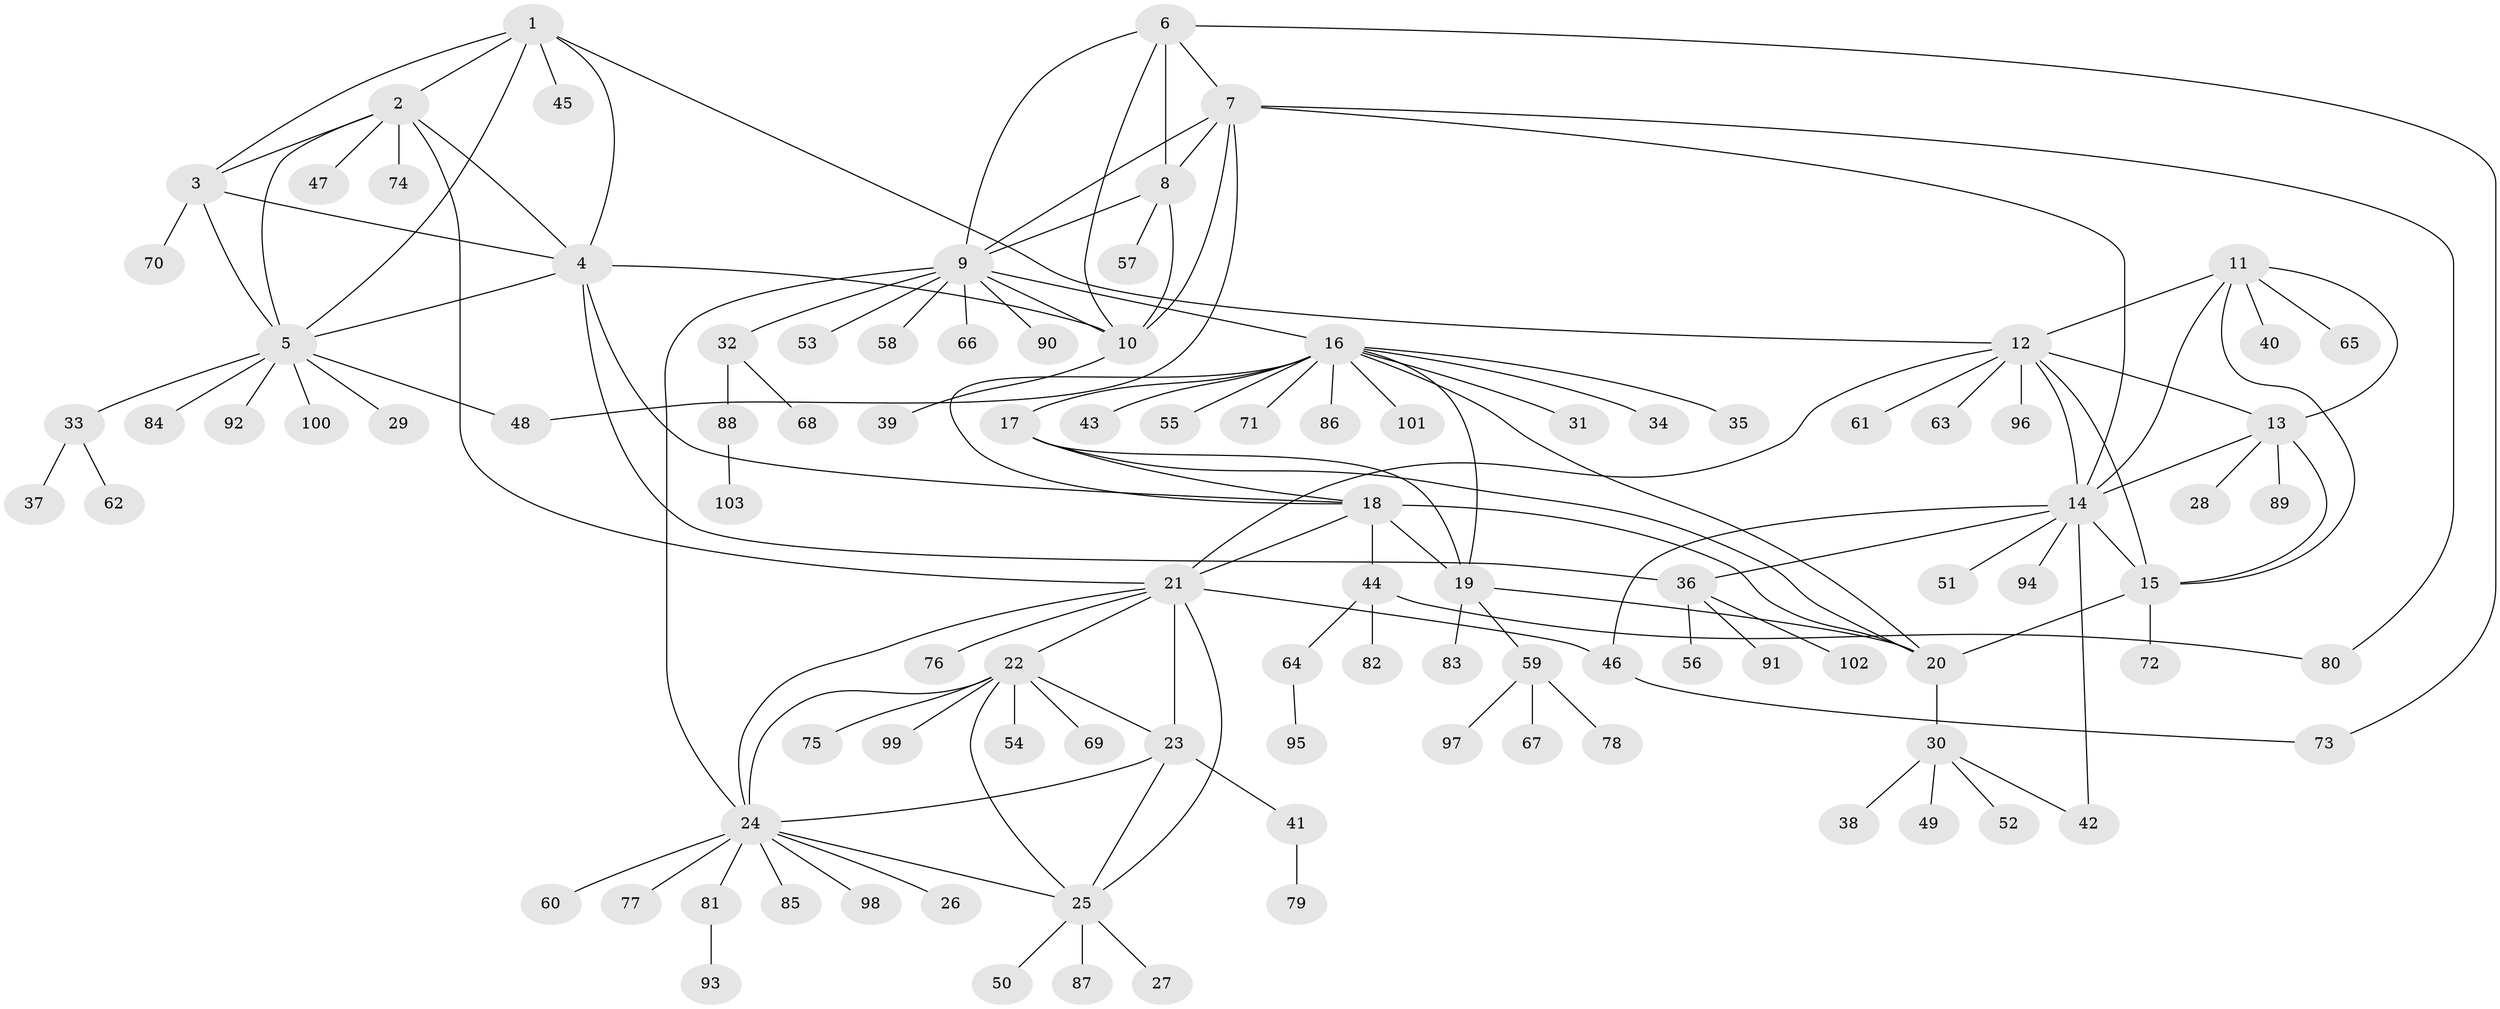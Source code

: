 // coarse degree distribution, {5: 0.16666666666666666, 4: 0.11904761904761904, 8: 0.07142857142857142, 7: 0.09523809523809523, 3: 0.11904761904761904, 6: 0.023809523809523808, 1: 0.2857142857142857, 2: 0.11904761904761904}
// Generated by graph-tools (version 1.1) at 2025/52/03/04/25 22:52:29]
// undirected, 103 vertices, 144 edges
graph export_dot {
  node [color=gray90,style=filled];
  1;
  2;
  3;
  4;
  5;
  6;
  7;
  8;
  9;
  10;
  11;
  12;
  13;
  14;
  15;
  16;
  17;
  18;
  19;
  20;
  21;
  22;
  23;
  24;
  25;
  26;
  27;
  28;
  29;
  30;
  31;
  32;
  33;
  34;
  35;
  36;
  37;
  38;
  39;
  40;
  41;
  42;
  43;
  44;
  45;
  46;
  47;
  48;
  49;
  50;
  51;
  52;
  53;
  54;
  55;
  56;
  57;
  58;
  59;
  60;
  61;
  62;
  63;
  64;
  65;
  66;
  67;
  68;
  69;
  70;
  71;
  72;
  73;
  74;
  75;
  76;
  77;
  78;
  79;
  80;
  81;
  82;
  83;
  84;
  85;
  86;
  87;
  88;
  89;
  90;
  91;
  92;
  93;
  94;
  95;
  96;
  97;
  98;
  99;
  100;
  101;
  102;
  103;
  1 -- 2;
  1 -- 3;
  1 -- 4;
  1 -- 5;
  1 -- 12;
  1 -- 45;
  2 -- 3;
  2 -- 4;
  2 -- 5;
  2 -- 21;
  2 -- 47;
  2 -- 74;
  3 -- 4;
  3 -- 5;
  3 -- 70;
  4 -- 5;
  4 -- 10;
  4 -- 18;
  4 -- 36;
  5 -- 29;
  5 -- 33;
  5 -- 48;
  5 -- 84;
  5 -- 92;
  5 -- 100;
  6 -- 7;
  6 -- 8;
  6 -- 9;
  6 -- 10;
  6 -- 73;
  7 -- 8;
  7 -- 9;
  7 -- 10;
  7 -- 14;
  7 -- 48;
  7 -- 80;
  8 -- 9;
  8 -- 10;
  8 -- 57;
  9 -- 10;
  9 -- 16;
  9 -- 24;
  9 -- 32;
  9 -- 53;
  9 -- 58;
  9 -- 66;
  9 -- 90;
  10 -- 39;
  11 -- 12;
  11 -- 13;
  11 -- 14;
  11 -- 15;
  11 -- 40;
  11 -- 65;
  12 -- 13;
  12 -- 14;
  12 -- 15;
  12 -- 21;
  12 -- 61;
  12 -- 63;
  12 -- 96;
  13 -- 14;
  13 -- 15;
  13 -- 28;
  13 -- 89;
  14 -- 15;
  14 -- 36;
  14 -- 42;
  14 -- 46;
  14 -- 51;
  14 -- 94;
  15 -- 20;
  15 -- 72;
  16 -- 17;
  16 -- 18;
  16 -- 19;
  16 -- 20;
  16 -- 31;
  16 -- 34;
  16 -- 35;
  16 -- 43;
  16 -- 55;
  16 -- 71;
  16 -- 86;
  16 -- 101;
  17 -- 18;
  17 -- 19;
  17 -- 20;
  18 -- 19;
  18 -- 20;
  18 -- 21;
  18 -- 44;
  19 -- 20;
  19 -- 59;
  19 -- 83;
  20 -- 30;
  21 -- 22;
  21 -- 23;
  21 -- 24;
  21 -- 25;
  21 -- 46;
  21 -- 76;
  22 -- 23;
  22 -- 24;
  22 -- 25;
  22 -- 54;
  22 -- 69;
  22 -- 75;
  22 -- 99;
  23 -- 24;
  23 -- 25;
  23 -- 41;
  24 -- 25;
  24 -- 26;
  24 -- 60;
  24 -- 77;
  24 -- 81;
  24 -- 85;
  24 -- 98;
  25 -- 27;
  25 -- 50;
  25 -- 87;
  30 -- 38;
  30 -- 42;
  30 -- 49;
  30 -- 52;
  32 -- 68;
  32 -- 88;
  33 -- 37;
  33 -- 62;
  36 -- 56;
  36 -- 91;
  36 -- 102;
  41 -- 79;
  44 -- 64;
  44 -- 80;
  44 -- 82;
  46 -- 73;
  59 -- 67;
  59 -- 78;
  59 -- 97;
  64 -- 95;
  81 -- 93;
  88 -- 103;
}
